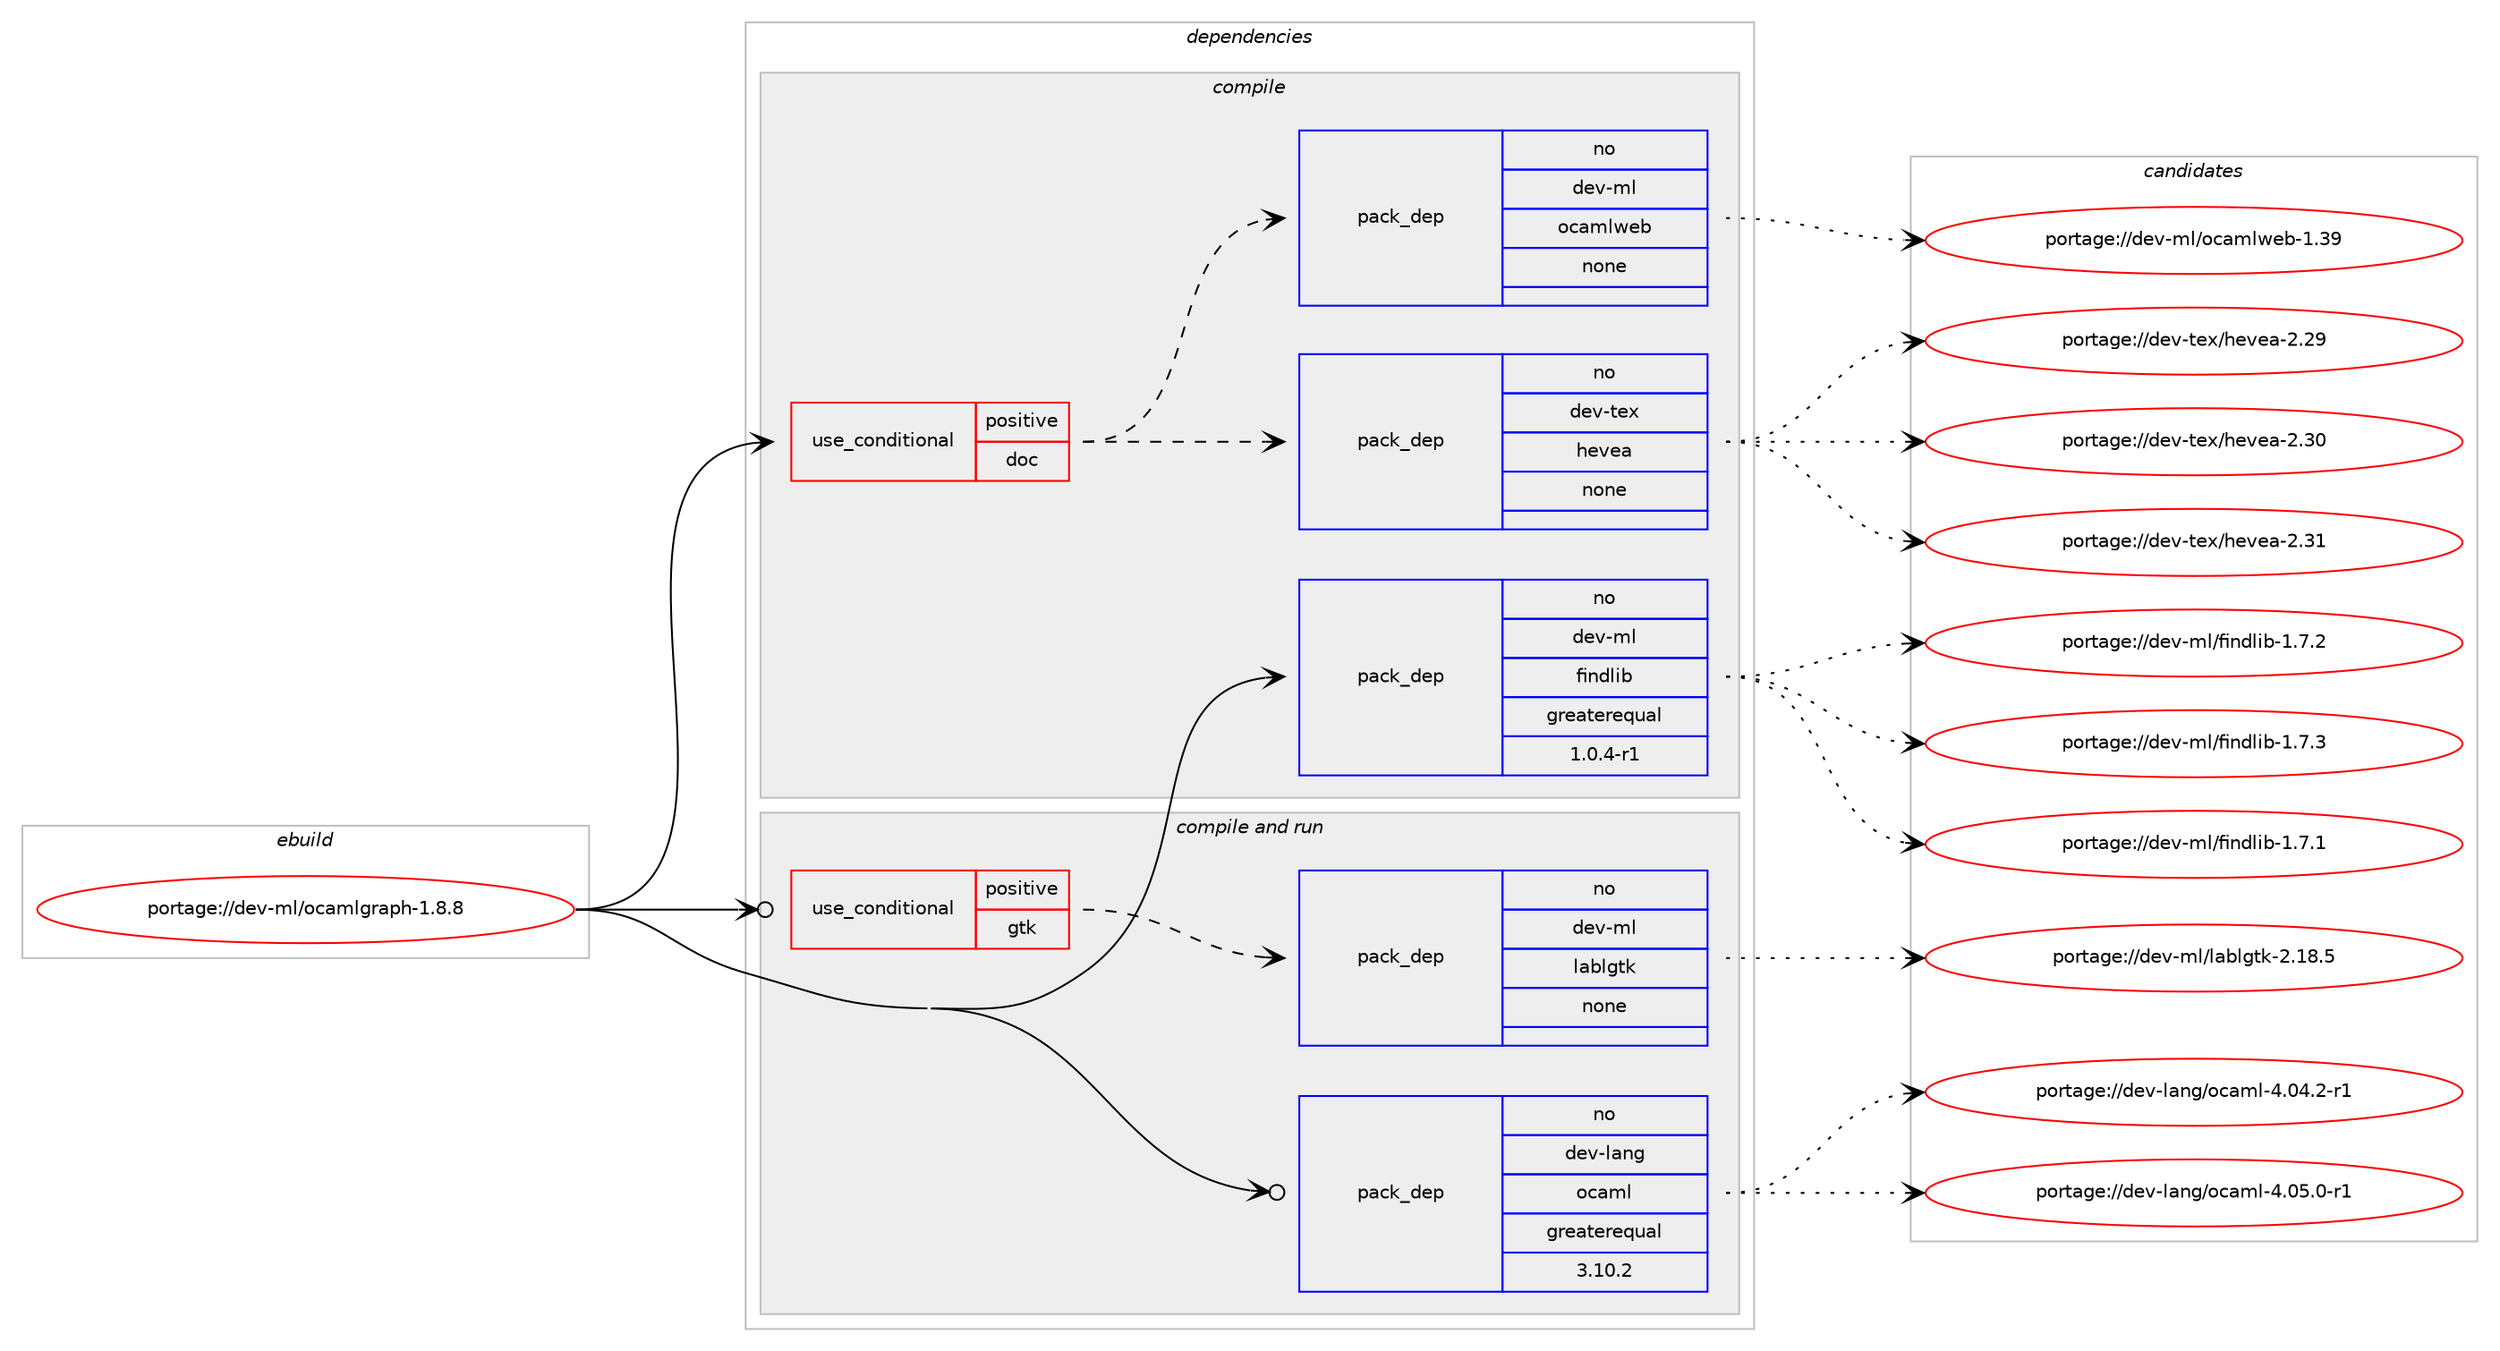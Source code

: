digraph prolog {

# *************
# Graph options
# *************

newrank=true;
concentrate=true;
compound=true;
graph [rankdir=LR,fontname=Helvetica,fontsize=10,ranksep=1.5];#, ranksep=2.5, nodesep=0.2];
edge  [arrowhead=vee];
node  [fontname=Helvetica,fontsize=10];

# **********
# The ebuild
# **********

subgraph cluster_leftcol {
color=gray;
rank=same;
label=<<i>ebuild</i>>;
id [label="portage://dev-ml/ocamlgraph-1.8.8", color=red, width=4, href="../dev-ml/ocamlgraph-1.8.8.svg"];
}

# ****************
# The dependencies
# ****************

subgraph cluster_midcol {
color=gray;
label=<<i>dependencies</i>>;
subgraph cluster_compile {
fillcolor="#eeeeee";
style=filled;
label=<<i>compile</i>>;
subgraph cond22467 {
dependency107315 [label=<<TABLE BORDER="0" CELLBORDER="1" CELLSPACING="0" CELLPADDING="4"><TR><TD ROWSPAN="3" CELLPADDING="10">use_conditional</TD></TR><TR><TD>positive</TD></TR><TR><TD>doc</TD></TR></TABLE>>, shape=none, color=red];
subgraph pack81680 {
dependency107316 [label=<<TABLE BORDER="0" CELLBORDER="1" CELLSPACING="0" CELLPADDING="4" WIDTH="220"><TR><TD ROWSPAN="6" CELLPADDING="30">pack_dep</TD></TR><TR><TD WIDTH="110">no</TD></TR><TR><TD>dev-tex</TD></TR><TR><TD>hevea</TD></TR><TR><TD>none</TD></TR><TR><TD></TD></TR></TABLE>>, shape=none, color=blue];
}
dependency107315:e -> dependency107316:w [weight=20,style="dashed",arrowhead="vee"];
subgraph pack81681 {
dependency107317 [label=<<TABLE BORDER="0" CELLBORDER="1" CELLSPACING="0" CELLPADDING="4" WIDTH="220"><TR><TD ROWSPAN="6" CELLPADDING="30">pack_dep</TD></TR><TR><TD WIDTH="110">no</TD></TR><TR><TD>dev-ml</TD></TR><TR><TD>ocamlweb</TD></TR><TR><TD>none</TD></TR><TR><TD></TD></TR></TABLE>>, shape=none, color=blue];
}
dependency107315:e -> dependency107317:w [weight=20,style="dashed",arrowhead="vee"];
}
id:e -> dependency107315:w [weight=20,style="solid",arrowhead="vee"];
subgraph pack81682 {
dependency107318 [label=<<TABLE BORDER="0" CELLBORDER="1" CELLSPACING="0" CELLPADDING="4" WIDTH="220"><TR><TD ROWSPAN="6" CELLPADDING="30">pack_dep</TD></TR><TR><TD WIDTH="110">no</TD></TR><TR><TD>dev-ml</TD></TR><TR><TD>findlib</TD></TR><TR><TD>greaterequal</TD></TR><TR><TD>1.0.4-r1</TD></TR></TABLE>>, shape=none, color=blue];
}
id:e -> dependency107318:w [weight=20,style="solid",arrowhead="vee"];
}
subgraph cluster_compileandrun {
fillcolor="#eeeeee";
style=filled;
label=<<i>compile and run</i>>;
subgraph cond22468 {
dependency107319 [label=<<TABLE BORDER="0" CELLBORDER="1" CELLSPACING="0" CELLPADDING="4"><TR><TD ROWSPAN="3" CELLPADDING="10">use_conditional</TD></TR><TR><TD>positive</TD></TR><TR><TD>gtk</TD></TR></TABLE>>, shape=none, color=red];
subgraph pack81683 {
dependency107320 [label=<<TABLE BORDER="0" CELLBORDER="1" CELLSPACING="0" CELLPADDING="4" WIDTH="220"><TR><TD ROWSPAN="6" CELLPADDING="30">pack_dep</TD></TR><TR><TD WIDTH="110">no</TD></TR><TR><TD>dev-ml</TD></TR><TR><TD>lablgtk</TD></TR><TR><TD>none</TD></TR><TR><TD></TD></TR></TABLE>>, shape=none, color=blue];
}
dependency107319:e -> dependency107320:w [weight=20,style="dashed",arrowhead="vee"];
}
id:e -> dependency107319:w [weight=20,style="solid",arrowhead="odotvee"];
subgraph pack81684 {
dependency107321 [label=<<TABLE BORDER="0" CELLBORDER="1" CELLSPACING="0" CELLPADDING="4" WIDTH="220"><TR><TD ROWSPAN="6" CELLPADDING="30">pack_dep</TD></TR><TR><TD WIDTH="110">no</TD></TR><TR><TD>dev-lang</TD></TR><TR><TD>ocaml</TD></TR><TR><TD>greaterequal</TD></TR><TR><TD>3.10.2</TD></TR></TABLE>>, shape=none, color=blue];
}
id:e -> dependency107321:w [weight=20,style="solid",arrowhead="odotvee"];
}
subgraph cluster_run {
fillcolor="#eeeeee";
style=filled;
label=<<i>run</i>>;
}
}

# **************
# The candidates
# **************

subgraph cluster_choices {
rank=same;
color=gray;
label=<<i>candidates</i>>;

subgraph choice81680 {
color=black;
nodesep=1;
choiceportage1001011184511610112047104101118101974550465057 [label="portage://dev-tex/hevea-2.29", color=red, width=4,href="../dev-tex/hevea-2.29.svg"];
choiceportage1001011184511610112047104101118101974550465148 [label="portage://dev-tex/hevea-2.30", color=red, width=4,href="../dev-tex/hevea-2.30.svg"];
choiceportage1001011184511610112047104101118101974550465149 [label="portage://dev-tex/hevea-2.31", color=red, width=4,href="../dev-tex/hevea-2.31.svg"];
dependency107316:e -> choiceportage1001011184511610112047104101118101974550465057:w [style=dotted,weight="100"];
dependency107316:e -> choiceportage1001011184511610112047104101118101974550465148:w [style=dotted,weight="100"];
dependency107316:e -> choiceportage1001011184511610112047104101118101974550465149:w [style=dotted,weight="100"];
}
subgraph choice81681 {
color=black;
nodesep=1;
choiceportage10010111845109108471119997109108119101984549465157 [label="portage://dev-ml/ocamlweb-1.39", color=red, width=4,href="../dev-ml/ocamlweb-1.39.svg"];
dependency107317:e -> choiceportage10010111845109108471119997109108119101984549465157:w [style=dotted,weight="100"];
}
subgraph choice81682 {
color=black;
nodesep=1;
choiceportage100101118451091084710210511010010810598454946554649 [label="portage://dev-ml/findlib-1.7.1", color=red, width=4,href="../dev-ml/findlib-1.7.1.svg"];
choiceportage100101118451091084710210511010010810598454946554650 [label="portage://dev-ml/findlib-1.7.2", color=red, width=4,href="../dev-ml/findlib-1.7.2.svg"];
choiceportage100101118451091084710210511010010810598454946554651 [label="portage://dev-ml/findlib-1.7.3", color=red, width=4,href="../dev-ml/findlib-1.7.3.svg"];
dependency107318:e -> choiceportage100101118451091084710210511010010810598454946554649:w [style=dotted,weight="100"];
dependency107318:e -> choiceportage100101118451091084710210511010010810598454946554650:w [style=dotted,weight="100"];
dependency107318:e -> choiceportage100101118451091084710210511010010810598454946554651:w [style=dotted,weight="100"];
}
subgraph choice81683 {
color=black;
nodesep=1;
choiceportage1001011184510910847108979810810311610745504649564653 [label="portage://dev-ml/lablgtk-2.18.5", color=red, width=4,href="../dev-ml/lablgtk-2.18.5.svg"];
dependency107320:e -> choiceportage1001011184510910847108979810810311610745504649564653:w [style=dotted,weight="100"];
}
subgraph choice81684 {
color=black;
nodesep=1;
choiceportage1001011184510897110103471119997109108455246485246504511449 [label="portage://dev-lang/ocaml-4.04.2-r1", color=red, width=4,href="../dev-lang/ocaml-4.04.2-r1.svg"];
choiceportage1001011184510897110103471119997109108455246485346484511449 [label="portage://dev-lang/ocaml-4.05.0-r1", color=red, width=4,href="../dev-lang/ocaml-4.05.0-r1.svg"];
dependency107321:e -> choiceportage1001011184510897110103471119997109108455246485246504511449:w [style=dotted,weight="100"];
dependency107321:e -> choiceportage1001011184510897110103471119997109108455246485346484511449:w [style=dotted,weight="100"];
}
}

}
